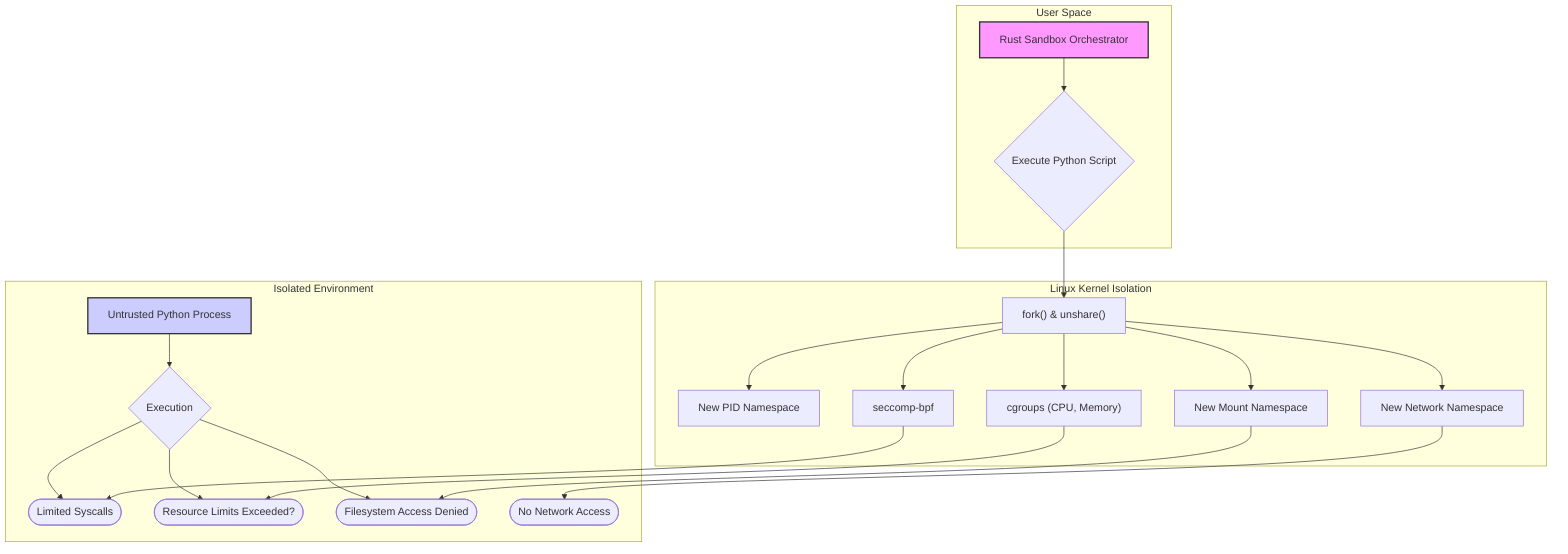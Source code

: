 graph TD
    subgraph "User Space"
        A["Rust Sandbox Orchestrator"] --> B{Execute Python Script};
    end

    subgraph "Linux Kernel Isolation"
        B --> C["fork() & unshare()"];
        C --> D["New PID Namespace"];
        C --> E["New Mount Namespace"];
        C --> F["New Network Namespace"];
        C --> G["cgroups (CPU, Memory)"];
        C --> H["seccomp-bpf"];
    end

    subgraph "Isolated Environment"
        I["Untrusted Python Process"] --> J{Execution};
        J --> K(["Limited Syscalls"]);
        J --> L(["Resource Limits Exceeded?"]);
        J --> M(["Filesystem Access Denied"]);
        F --> N(["No Network Access"]);
    end

    H --> K;
    G --> L;
    E --> M;

    style A fill:#f9f,stroke:#333,stroke-width:2px
    style I fill:#ccf,stroke:#333,stroke-width:2px